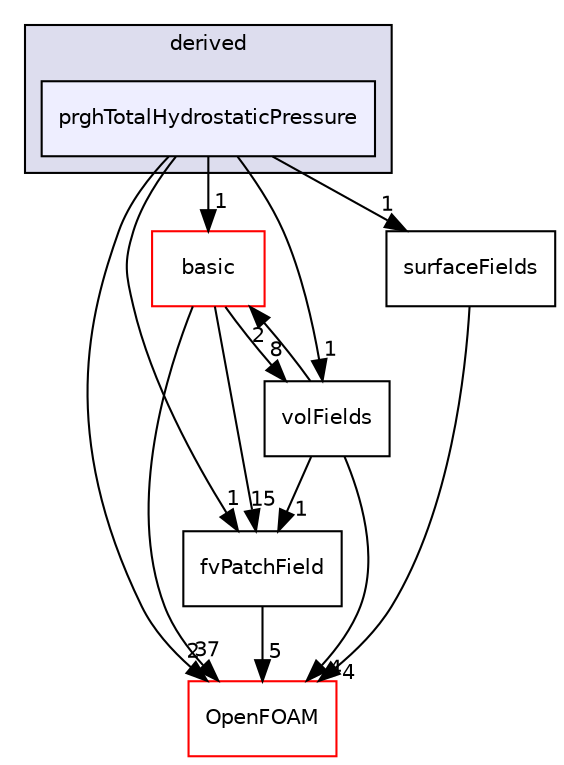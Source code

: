 digraph "src/finiteVolume/fields/fvPatchFields/derived/prghTotalHydrostaticPressure" {
  bgcolor=transparent;
  compound=true
  node [ fontsize="10", fontname="Helvetica"];
  edge [ labelfontsize="10", labelfontname="Helvetica"];
  subgraph clusterdir_ece9aa6b5af9a7776a75b0c1993b0910 {
    graph [ bgcolor="#ddddee", pencolor="black", label="derived" fontname="Helvetica", fontsize="10", URL="dir_ece9aa6b5af9a7776a75b0c1993b0910.html"]
  dir_ec3178d61febaf4444104704303ca12f [shape=box, label="prghTotalHydrostaticPressure", style="filled", fillcolor="#eeeeff", pencolor="black", URL="dir_ec3178d61febaf4444104704303ca12f.html"];
  }
  dir_546b14c9025d30bb5b92fa069dbdd82c [shape=box label="basic" color="red" URL="dir_546b14c9025d30bb5b92fa069dbdd82c.html"];
  dir_6b9423849569a7ee618201e7cfce9eaa [shape=box label="fvPatchField" URL="dir_6b9423849569a7ee618201e7cfce9eaa.html"];
  dir_bd8bf7fa65467c460a50eacc456ce356 [shape=box label="volFields" URL="dir_bd8bf7fa65467c460a50eacc456ce356.html"];
  dir_c5473ff19b20e6ec4dfe5c310b3778a8 [shape=box label="OpenFOAM" color="red" URL="dir_c5473ff19b20e6ec4dfe5c310b3778a8.html"];
  dir_606ba9250f9107f82f779cbd3e87c3a5 [shape=box label="surfaceFields" URL="dir_606ba9250f9107f82f779cbd3e87c3a5.html"];
  dir_546b14c9025d30bb5b92fa069dbdd82c->dir_6b9423849569a7ee618201e7cfce9eaa [headlabel="15", labeldistance=1.5 headhref="dir_000939_001042.html"];
  dir_546b14c9025d30bb5b92fa069dbdd82c->dir_bd8bf7fa65467c460a50eacc456ce356 [headlabel="8", labeldistance=1.5 headhref="dir_000939_001063.html"];
  dir_546b14c9025d30bb5b92fa069dbdd82c->dir_c5473ff19b20e6ec4dfe5c310b3778a8 [headlabel="37", labeldistance=1.5 headhref="dir_000939_001897.html"];
  dir_6b9423849569a7ee618201e7cfce9eaa->dir_c5473ff19b20e6ec4dfe5c310b3778a8 [headlabel="5", labeldistance=1.5 headhref="dir_001042_001897.html"];
  dir_bd8bf7fa65467c460a50eacc456ce356->dir_546b14c9025d30bb5b92fa069dbdd82c [headlabel="2", labeldistance=1.5 headhref="dir_001063_000939.html"];
  dir_bd8bf7fa65467c460a50eacc456ce356->dir_6b9423849569a7ee618201e7cfce9eaa [headlabel="1", labeldistance=1.5 headhref="dir_001063_001042.html"];
  dir_bd8bf7fa65467c460a50eacc456ce356->dir_c5473ff19b20e6ec4dfe5c310b3778a8 [headlabel="4", labeldistance=1.5 headhref="dir_001063_001897.html"];
  dir_ec3178d61febaf4444104704303ca12f->dir_546b14c9025d30bb5b92fa069dbdd82c [headlabel="1", labeldistance=1.5 headhref="dir_001014_000939.html"];
  dir_ec3178d61febaf4444104704303ca12f->dir_6b9423849569a7ee618201e7cfce9eaa [headlabel="1", labeldistance=1.5 headhref="dir_001014_001042.html"];
  dir_ec3178d61febaf4444104704303ca12f->dir_bd8bf7fa65467c460a50eacc456ce356 [headlabel="1", labeldistance=1.5 headhref="dir_001014_001063.html"];
  dir_ec3178d61febaf4444104704303ca12f->dir_c5473ff19b20e6ec4dfe5c310b3778a8 [headlabel="2", labeldistance=1.5 headhref="dir_001014_001897.html"];
  dir_ec3178d61febaf4444104704303ca12f->dir_606ba9250f9107f82f779cbd3e87c3a5 [headlabel="1", labeldistance=1.5 headhref="dir_001014_001062.html"];
  dir_606ba9250f9107f82f779cbd3e87c3a5->dir_c5473ff19b20e6ec4dfe5c310b3778a8 [headlabel="4", labeldistance=1.5 headhref="dir_001062_001897.html"];
}
